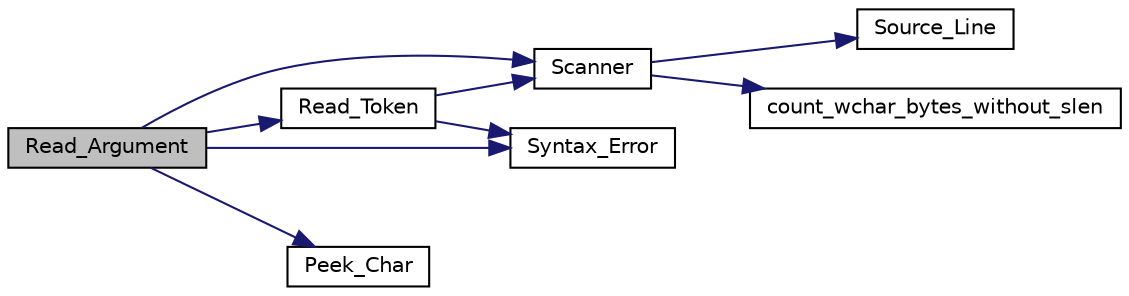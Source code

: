 digraph "Read_Argument"
{
  edge [fontname="Helvetica",fontsize="10",labelfontname="Helvetica",labelfontsize="10"];
  node [fontname="Helvetica",fontsize="10",shape=record];
  rankdir="LR";
  Node1 [label="Read_Argument",height=0.2,width=0.4,color="black", fillcolor="grey75", style="filled", fontcolor="black"];
  Node1 -> Node2 [color="midnightblue",fontsize="10",style="solid"];
  Node2 [label="Read_Token",height=0.2,width=0.4,color="black", fillcolor="white", style="filled",URL="$wam__parser_8c.html#a9f06f8fc45440614661af1d86d3d6f56"];
  Node2 -> Node3 [color="midnightblue",fontsize="10",style="solid"];
  Node3 [label="Scanner",height=0.2,width=0.4,color="black", fillcolor="white", style="filled",URL="$wam__parser_8c.html#a64fdc935c8fc1d423009fe985ae51cc8"];
  Node3 -> Node4 [color="midnightblue",fontsize="10",style="solid"];
  Node4 [label="Source_Line",height=0.2,width=0.4,color="black", fillcolor="white", style="filled",URL="$sparc64__any_8c.html#a2bd658adcb7b278aebdd8e39dd352d0f"];
  Node3 -> Node5 [color="midnightblue",fontsize="10",style="solid"];
  Node5 [label="count_wchar_bytes_without_slen",height=0.2,width=0.4,color="black", fillcolor="white", style="filled",URL="$pl__wchar_8c.html#a118e1ed8186e82a376d922702a7a8a82"];
  Node2 -> Node6 [color="midnightblue",fontsize="10",style="solid"];
  Node6 [label="Syntax_Error",height=0.2,width=0.4,color="black", fillcolor="white", style="filled",URL="$wam__parser_8c.html#a00f9ed3bd2f87261ec6e2f0fa667dfce"];
  Node1 -> Node3 [color="midnightblue",fontsize="10",style="solid"];
  Node1 -> Node6 [color="midnightblue",fontsize="10",style="solid"];
  Node1 -> Node7 [color="midnightblue",fontsize="10",style="solid"];
  Node7 [label="Peek_Char",height=0.2,width=0.4,color="black", fillcolor="white", style="filled",URL="$wam__parser_8c.html#a22ad40923376159341c34e3b5e872d11"];
}
